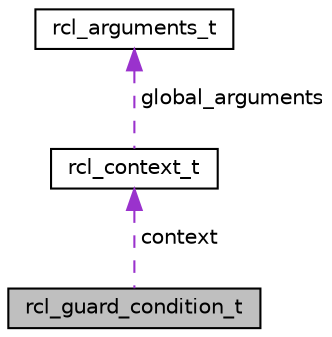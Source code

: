 digraph "rcl_guard_condition_t"
{
  edge [fontname="Helvetica",fontsize="10",labelfontname="Helvetica",labelfontsize="10"];
  node [fontname="Helvetica",fontsize="10",shape=record];
  Node1 [label="rcl_guard_condition_t",height=0.2,width=0.4,color="black", fillcolor="grey75", style="filled", fontcolor="black"];
  Node2 -> Node1 [dir="back",color="darkorchid3",fontsize="10",style="dashed",label=" context" ,fontname="Helvetica"];
  Node2 [label="rcl_context_t",height=0.2,width=0.4,color="black", fillcolor="white", style="filled",URL="$structrcl__context__t.html",tooltip="Encapsulates the non-global state of an init/shutdown cycle. "];
  Node3 -> Node2 [dir="back",color="darkorchid3",fontsize="10",style="dashed",label=" global_arguments" ,fontname="Helvetica"];
  Node3 [label="rcl_arguments_t",height=0.2,width=0.4,color="black", fillcolor="white", style="filled",URL="$structrcl__arguments__t.html",tooltip="Hold output of parsing command line arguments. "];
}
